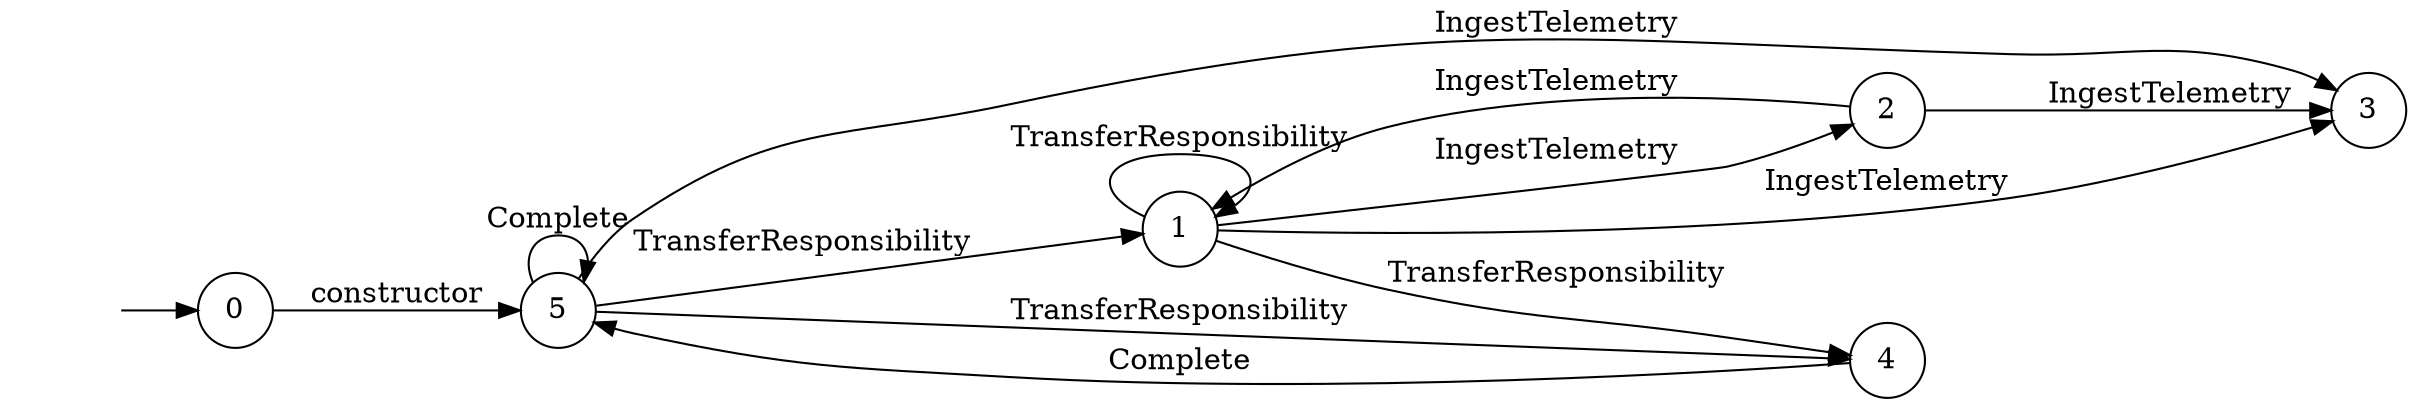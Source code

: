 digraph "Dapp-Automata-data/fuzzer/testnetdata-model-rq1/RefrigeratedTransportation/FSM-4" {
	graph [rankdir=LR]
	"" [label="" shape=plaintext]
	5 [label=5 shape=circle]
	2 [label=2 shape=circle]
	4 [label=4 shape=circle]
	3 [label=3 shape=circle]
	1 [label=1 shape=circle]
	0 [label=0 shape=circle]
	"" -> 0 [label=""]
	0 -> 5 [label=constructor]
	5 -> 3 [label=IngestTelemetry]
	5 -> 5 [label=Complete]
	5 -> 4 [label=TransferResponsibility]
	5 -> 1 [label=TransferResponsibility]
	4 -> 5 [label=Complete]
	2 -> 1 [label=IngestTelemetry]
	2 -> 3 [label=IngestTelemetry]
	1 -> 2 [label=IngestTelemetry]
	1 -> 3 [label=IngestTelemetry]
	1 -> 4 [label=TransferResponsibility]
	1 -> 1 [label=TransferResponsibility]
}
